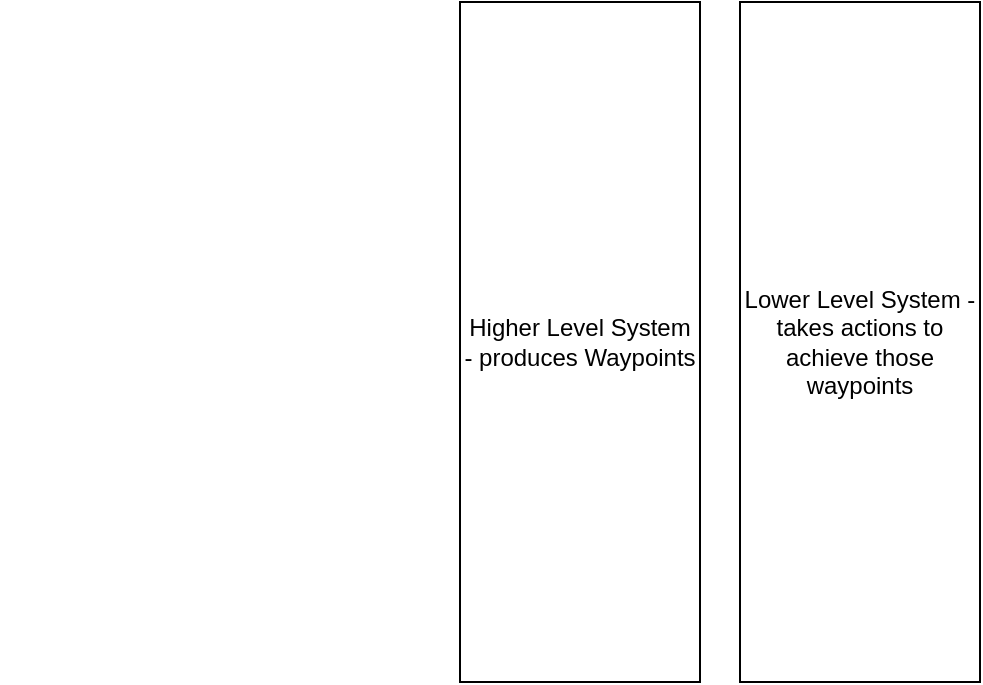 <mxfile version="24.0.5" type="github">
  <diagram name="Page-1" id="Tv3thxjLxRCLImLA9NgD">
    <mxGraphModel dx="1312" dy="741" grid="1" gridSize="10" guides="1" tooltips="1" connect="1" arrows="1" fold="1" page="1" pageScale="1" pageWidth="827" pageHeight="1169" math="0" shadow="0">
      <root>
        <mxCell id="0" />
        <mxCell id="1" parent="0" />
        <mxCell id="VKJS6LPEKqls_wTW3MED-1" value="" style="shape=image;verticalLabelPosition=bottom;labelBackgroundColor=default;verticalAlign=top;aspect=fixed;imageAspect=0;image=https://computerhistory.org/wp-content/uploads/2020/08/Neural_network_example_crop.png;" vertex="1" parent="1">
          <mxGeometry x="80" y="345" width="183.94" height="150" as="geometry" />
        </mxCell>
        <mxCell id="VKJS6LPEKqls_wTW3MED-2" value="Higher Level System&lt;div&gt;- produces Waypoints&lt;/div&gt;" style="rounded=0;whiteSpace=wrap;html=1;" vertex="1" parent="1">
          <mxGeometry x="310" y="250" width="120" height="340" as="geometry" />
        </mxCell>
        <mxCell id="VKJS6LPEKqls_wTW3MED-3" value="Lower Level System - takes actions to achieve those waypoints" style="rounded=0;whiteSpace=wrap;html=1;" vertex="1" parent="1">
          <mxGeometry x="450" y="250" width="120" height="340" as="geometry" />
        </mxCell>
      </root>
    </mxGraphModel>
  </diagram>
</mxfile>
